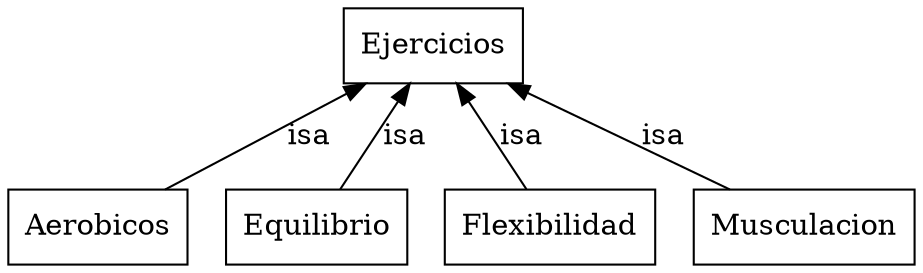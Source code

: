 digraph ontologiaEjercicios {
	graph [bb="0,0,367.5,123"];
	node [label="\N"];
	Aerobicos	 [color="0.0,0.0,0.0",
		fontcolor="0.0,0.0,0.0",
		height=0.5,
		label=Aerobicos,
		pos="36,18",
		shape=box,
		width=1];
	Ejercicios	 [color="0.0,0.0,0.0",
		fontcolor="0.0,0.0,0.0",
		height=0.5,
		label=Ejercicios,
		pos="173,105",
		shape=box,
		width=0.98611];
	Ejercicios -> Aerobicos	 [color="0.0,0.0,0.0",
		dir=back,
		fontcolor="0.0,0.0,0.0",
		label=isa,
		lp="121,61.5",
		pos="s,144.61,86.974 135.98,81.489 113.44,67.179 85.098,49.179 64.35,36.003"];
	Equilibrio	 [color="0.0,0.0,0.0",
		fontcolor="0.0,0.0,0.0",
		height=0.5,
		label=Equilibrio,
		pos="126,18",
		shape=box,
		width=0.98611];
	Ejercicios -> Equilibrio	 [color="0.0,0.0,0.0",
		dir=back,
		fontcolor="0.0,0.0,0.0",
		label=isa,
		lp="161,61.5",
		pos="s,163.26,86.974 158.42,78.004 151.04,64.342 142.28,48.13 135.73,36.003"];
	Flexibilidad	 [color="0.0,0.0,0.0",
		fontcolor="0.0,0.0,0.0",
		height=0.5,
		label=Flexibilidad,
		pos="221,18",
		shape=box,
		width=1.1389];
	Ejercicios -> Flexibilidad	 [color="0.0,0.0,0.0",
		dir=back,
		fontcolor="0.0,0.0,0.0",
		label=isa,
		lp="208,61.5",
		pos="s,182.95,86.974 187.89,78.004 195.43,64.342 204.38,48.13 211.07,36.003"];
	Musculacion	 [color="0.0,0.0,0.0",
		fontcolor="0.0,0.0,0.0",
		height=0.5,
		label=Musculacion,
		pos="324,18",
		shape=box,
		width=1.2083];
	Ejercicios -> Musculacion	 [color="0.0,0.0,0.0",
		dir=back,
		fontcolor="0.0,0.0,0.0",
		label=isa,
		lp="266,61.5",
		pos="s,204.29,86.974 213.15,81.868 238.09,67.498 269.68,49.296 292.75,36.003"];
}
